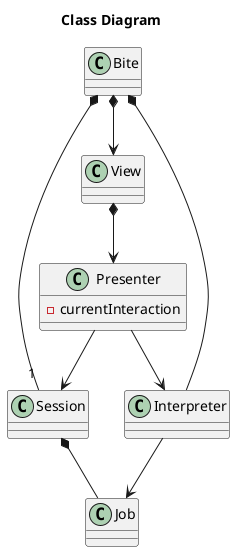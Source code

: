 @startuml

title Class Diagram

class Bite
class View
class Session
class Presenter {
  - currentInteraction
}
class Interpreter

Bite *--> View
Bite *-- Interpreter
Bite *-- "1" Session

View *--> Presenter
Presenter --> Session
Presenter --> Interpreter

Interpreter --> Job

Session *-- Job

@enduml

=====================

@startuml
title Thread Allocation

component Session

node "Main Thread" as Main_Thread {
  [Bite]
  [View]
  [Presenter]
  interface "Session\n::display_line()" as Session_view
  interface "Interpreter\n::run_command()" as Interpreter_execute
}

node "Interpreter Thread" as Interpreter_Thread {
  [Interpreter]
}

node "Job Thread" as Job_Thread {
  interface "Session\n::add_bytes()" as Session_add
  [Job]
  interface "Session\n::set_exit_code()" as Session_set_exit_code
}

Session *-- Job

Main_Thread *-- Interpreter_Thread : spawn
Interpreter_Thread *-- Job_Thread : spawn
[Bite] --> [View]
[View] --> [Presenter]

Presenter -left-( Session_view
Presenter - Interpreter_execute

Session -up- Session_view
Session --( Session_add

Session --( Session_set_exit_code
Job -left- Session_set_exit_code

Job -right- Session_add

Interpreter_execute )-down- Interpreter 

@enduml

=====================

@startuml
title Drawing

View -> Presenter : display_lines()
Presenter -> SharedSession : lock()
SharedSession -> Session
activate Session

Presenter ->  View : draw_line()
View -> Presenter

Session -> SharedSession
deactivate Session
SharedSession -> Presenter : unlock()
@enduml

=====================

@startuml
title Run Foreground Command

View -> Presenter : event_XXX()
Presenter -> Interpreter : is_running()
Interpreter -> Presenter : false

Presenter -> Interpreter : run()
Interpreter -> Session : create_interaction()
Session -> Interpreter : id
Interpreter -> Job : new(id)

Interpreter -> Runner : run()
activate Runner

Runner -> Child : spawn()
activate Child

Interpreter -> Presenter : id

Presenter -> Presenter : Switch to\nExecuteCommandPresenter\nwith id
Presenter -> View

group Command runs
  ... Command produces no output ...
  group Next redraw
    Presenter -> Session : is_running(id)
    Session -> Presenter : true
  end
  ... Command produces no output, then it does ...
  Child --> Session : add_bytes(id, text)
  Session -> Child
  ... Presenter is sending input to child ...
  Presenter -> Session : write_stdin_foreground(id)
  Session -> Job
  Job --> Child : write()
  Child -> Job
  Job -> Session
  Session -> Presenter
end

deactivate Child
Child --> Session : set_running_status(id)

deactivate Runner

group Next redraw
  Presenter -> Session : is_running(id)
  Session -> Presenter : false
  Presenter -> Presenter : Switch to\nComposeCommandPresenter
end

@enduml

=====================

@startuml
title Run Background Command

View -> Presenter : event_XXX()
Presenter -> Interpreter : is_running()
Interpreter -> Presenter : false
Presenter -> Interpreter : run()

Interpreter -> Session : create_interaction()
Session -> Interpreter : id
Interpreter -> Job : new(id)

Interpreter -> Runner : run()
activate Runner

Runner -> Runner2 : spawn()
activate Runner2
Runner2 -> Child : spawn()
activate Child

deactivate Runner
Runner -> Interpreter
Interpreter -> Presenter : id

Presenter -> Presenter : Switch to\nExecuteCommandPresenter\nwith id
Presenter -> View

group Command runs
  ... Command produces no output, then it does ...
  Child --> Session : add_bytes(id, text)
  Session -> Child
  ... Presenter is sending input to child ...
  Presenter -> Session : write_stdin_foreground(id)
  Session -> Job
  Job -> Child : write()
  Child -> Job
  Job -> Session
  Session -> Presenter
end

deactivate Child
Child --> Session : set_running_status(id)

deactivate Runner2

@enduml

=====================

@startuml
title ComposeCommand Presenter States and Keys
hide empty description

note as N1
[1] : At last history entry
endnote

[*] -> Compose

state "." as ComposeLetter
Compose -right-> ComposeLetter: Letter \n Update History
ComposeLetter -> Compose
Compose -up-> History : Up \n Save Input
Compose -down-> Complete : Tab

History -> Compose : Enter \n Run
History -> Compose : Esc \n Restore Input
History -> Compose : Down [1] \n Restore Input
History -> Compose : Left, Right, Home, End \n Overwrite Input

state "." as HistUpDown
History -left-> HistUpDown : Up, Down \n Overwrite Input
HistUpDown -> History

state "." as HistLetter
History -right-> HistLetter : Letter \n Update Results
HistLetter -> History

Complete -> Compose : Esc

state "." as CompleteLetter
Complete -right-> CompleteLetter : Letter, Backspace \n Update Search
CompleteLetter -> Complete

@enduml
